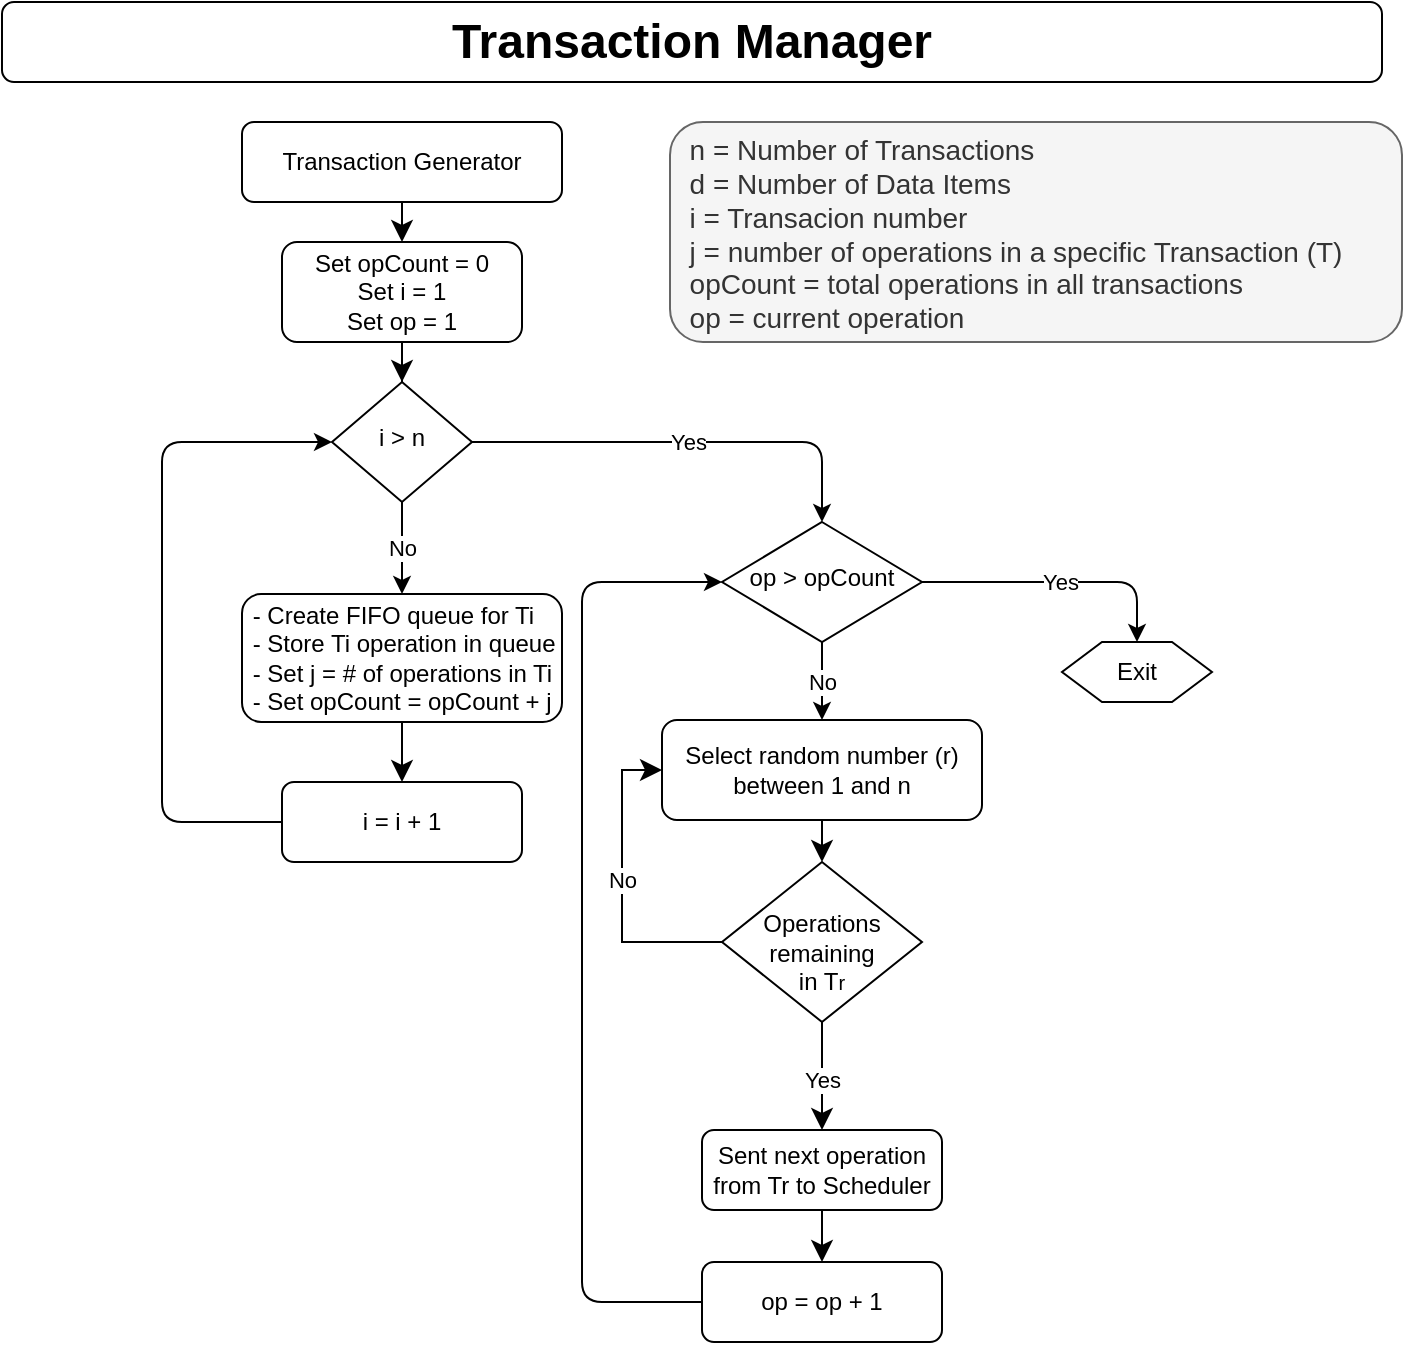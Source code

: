 <mxfile version="13.9.2" type="device"><diagram id="C5RBs43oDa-KdzZeNtuy" name="Page-1"><mxGraphModel dx="910" dy="466" grid="1" gridSize="10" guides="1" tooltips="1" connect="1" arrows="1" fold="1" page="1" pageScale="1" pageWidth="827" pageHeight="1169" math="0" shadow="0"><root><mxCell id="WIyWlLk6GJQsqaUBKTNV-0"/><mxCell id="WIyWlLk6GJQsqaUBKTNV-1" parent="WIyWlLk6GJQsqaUBKTNV-0"/><mxCell id="WIyWlLk6GJQsqaUBKTNV-2" value="" style="rounded=0;html=1;jettySize=auto;orthogonalLoop=1;fontSize=11;endArrow=classic;endFill=1;endSize=8;strokeWidth=1;shadow=0;labelBackgroundColor=none;edgeStyle=orthogonalEdgeStyle;entryX=0.5;entryY=0;entryDx=0;entryDy=0;exitX=0.5;exitY=1;exitDx=0;exitDy=0;" parent="WIyWlLk6GJQsqaUBKTNV-1" source="WIyWlLk6GJQsqaUBKTNV-3" target="jcFwn0k5lUS_TI383dsa-9" edge="1"><mxGeometry relative="1" as="geometry"><mxPoint x="280" y="150" as="sourcePoint"/></mxGeometry></mxCell><mxCell id="WIyWlLk6GJQsqaUBKTNV-3" value="Transaction Generator" style="rounded=1;whiteSpace=wrap;html=1;fontSize=12;glass=0;strokeWidth=1;shadow=0;" parent="WIyWlLk6GJQsqaUBKTNV-1" vertex="1"><mxGeometry x="200" y="100" width="160" height="40" as="geometry"/></mxCell><mxCell id="WIyWlLk6GJQsqaUBKTNV-4" value="Yes" style="rounded=0;html=1;jettySize=auto;orthogonalLoop=1;fontSize=11;endArrow=classic;endFill=1;endSize=8;strokeWidth=1;shadow=0;labelBackgroundColor=#ffffff;edgeStyle=orthogonalEdgeStyle;" parent="WIyWlLk6GJQsqaUBKTNV-1" source="WIyWlLk6GJQsqaUBKTNV-6" target="WIyWlLk6GJQsqaUBKTNV-7" edge="1"><mxGeometry x="0.074" relative="1" as="geometry"><mxPoint as="offset"/><mxPoint x="660" y="439" as="targetPoint"/></mxGeometry></mxCell><mxCell id="WIyWlLk6GJQsqaUBKTNV-5" value="No" style="edgeStyle=orthogonalEdgeStyle;rounded=0;html=1;jettySize=auto;orthogonalLoop=1;fontSize=11;endArrow=classic;endFill=1;endSize=8;strokeWidth=1;shadow=0;labelBackgroundColor=#ffffff;exitX=0;exitY=0.5;exitDx=0;exitDy=0;entryX=0;entryY=0.5;entryDx=0;entryDy=0;" parent="WIyWlLk6GJQsqaUBKTNV-1" source="WIyWlLk6GJQsqaUBKTNV-6" target="jcFwn0k5lUS_TI383dsa-4" edge="1"><mxGeometry x="0.038" relative="1" as="geometry"><mxPoint as="offset"/><mxPoint x="474" y="669" as="sourcePoint"/><mxPoint x="390" y="599" as="targetPoint"/></mxGeometry></mxCell><mxCell id="WIyWlLk6GJQsqaUBKTNV-6" value="&lt;br&gt;Operations remaining &lt;br&gt;in T&lt;span style=&quot;font-size: 10px&quot;&gt;r&lt;/span&gt;" style="rhombus;whiteSpace=wrap;html=1;shadow=0;fontFamily=Helvetica;fontSize=12;align=center;strokeWidth=1;spacing=6;spacingTop=-4;" parent="WIyWlLk6GJQsqaUBKTNV-1" vertex="1"><mxGeometry x="440" y="470" width="100" height="80" as="geometry"/></mxCell><mxCell id="WIyWlLk6GJQsqaUBKTNV-7" value="Sent next operation from Tr to Scheduler" style="rounded=1;whiteSpace=wrap;html=1;fontSize=12;glass=0;strokeWidth=1;shadow=0;" parent="WIyWlLk6GJQsqaUBKTNV-1" vertex="1"><mxGeometry x="430" y="604" width="120" height="40" as="geometry"/></mxCell><mxCell id="MxyfuENbYduMKJOF5cX6-17" value="Transaction Manager" style="rounded=1;whiteSpace=wrap;html=1;fontSize=24;glass=0;strokeWidth=1;shadow=0;fontStyle=1" parent="WIyWlLk6GJQsqaUBKTNV-1" vertex="1"><mxGeometry x="80" y="40" width="690" height="40" as="geometry"/></mxCell><mxCell id="MxyfuENbYduMKJOF5cX6-45" value="&amp;nbsp; n = Number of Transactions&lt;br&gt;&amp;nbsp; d = Number of Data Items&lt;br&gt;&amp;nbsp; i = Transacion number&lt;br&gt;&amp;nbsp; j = number of operations in a specific Transaction (T)&lt;br&gt;&amp;nbsp; opCount = total operations in all transactions&lt;br&gt;&amp;nbsp; op = current operation" style="text;html=1;align=left;verticalAlign=middle;whiteSpace=wrap;rounded=1;fontSize=14;labelBorderColor=none;spacingTop=2;spacingLeft=0;spacingBottom=0;spacingRight=0;spacing=2;perimeterSpacing=0;strokeWidth=1;labelPadding=-1;fillColor=#f5f5f5;strokeColor=#666666;fontColor=#333333;" parent="WIyWlLk6GJQsqaUBKTNV-1" vertex="1"><mxGeometry x="414" y="100" width="366" height="110" as="geometry"/></mxCell><mxCell id="jcFwn0k5lUS_TI383dsa-4" value="Select random number (r) between 1 and n" style="rounded=1;whiteSpace=wrap;html=1;fontSize=12;glass=0;strokeWidth=1;shadow=0;" vertex="1" parent="WIyWlLk6GJQsqaUBKTNV-1"><mxGeometry x="410" y="399" width="160" height="50" as="geometry"/></mxCell><mxCell id="jcFwn0k5lUS_TI383dsa-6" value="" style="rounded=0;html=1;jettySize=auto;orthogonalLoop=1;fontSize=11;endArrow=classic;endFill=1;endSize=8;strokeWidth=1;shadow=0;labelBackgroundColor=none;edgeStyle=orthogonalEdgeStyle;entryX=0.5;entryY=0;entryDx=0;entryDy=0;exitX=0.5;exitY=1;exitDx=0;exitDy=0;" edge="1" parent="WIyWlLk6GJQsqaUBKTNV-1" source="jcFwn0k5lUS_TI383dsa-4" target="WIyWlLk6GJQsqaUBKTNV-6"><mxGeometry relative="1" as="geometry"><mxPoint x="540" y="459" as="sourcePoint"/><mxPoint x="500" y="409" as="targetPoint"/></mxGeometry></mxCell><mxCell id="jcFwn0k5lUS_TI383dsa-9" value="Set opCount = 0&lt;br&gt;Set i = 1&lt;br&gt;Set op = 1" style="rounded=1;whiteSpace=wrap;html=1;fontSize=12;glass=0;strokeWidth=1;shadow=0;" vertex="1" parent="WIyWlLk6GJQsqaUBKTNV-1"><mxGeometry x="220" y="160" width="120" height="50" as="geometry"/></mxCell><mxCell id="jcFwn0k5lUS_TI383dsa-12" value="No" style="edgeStyle=orthogonalEdgeStyle;rounded=0;orthogonalLoop=1;jettySize=auto;html=1;exitX=0.5;exitY=1;exitDx=0;exitDy=0;entryX=0.5;entryY=0;entryDx=0;entryDy=0;" edge="1" parent="WIyWlLk6GJQsqaUBKTNV-1" source="jcFwn0k5lUS_TI383dsa-10" target="jcFwn0k5lUS_TI383dsa-16"><mxGeometry relative="1" as="geometry"/></mxCell><mxCell id="jcFwn0k5lUS_TI383dsa-10" value="i &amp;gt; n" style="rhombus;whiteSpace=wrap;html=1;shadow=0;fontFamily=Helvetica;fontSize=12;align=center;strokeWidth=1;spacing=6;spacingTop=-4;" vertex="1" parent="WIyWlLk6GJQsqaUBKTNV-1"><mxGeometry x="245" y="230" width="70" height="60" as="geometry"/></mxCell><mxCell id="jcFwn0k5lUS_TI383dsa-13" value="" style="rounded=0;html=1;jettySize=auto;orthogonalLoop=1;fontSize=11;endArrow=classic;endFill=1;endSize=8;strokeWidth=1;shadow=0;labelBackgroundColor=none;edgeStyle=orthogonalEdgeStyle;entryX=0.5;entryY=0;entryDx=0;entryDy=0;" edge="1" parent="WIyWlLk6GJQsqaUBKTNV-1" source="jcFwn0k5lUS_TI383dsa-9" target="jcFwn0k5lUS_TI383dsa-10"><mxGeometry relative="1" as="geometry"><mxPoint x="350" y="220" as="sourcePoint"/><mxPoint x="290" y="170" as="targetPoint"/></mxGeometry></mxCell><mxCell id="jcFwn0k5lUS_TI383dsa-16" value="&amp;nbsp;- Create FIFO queue for Ti&lt;br&gt;&amp;nbsp;- Store Ti operation in queue&lt;br&gt;&amp;nbsp;- Set j = # of operations in Ti&lt;br&gt;&lt;div&gt;&lt;span&gt;&amp;nbsp;- Set opCount = opCount + j&lt;/span&gt;&lt;/div&gt;" style="rounded=1;whiteSpace=wrap;html=1;fontSize=12;glass=0;strokeWidth=1;shadow=0;align=left;" vertex="1" parent="WIyWlLk6GJQsqaUBKTNV-1"><mxGeometry x="200" y="336" width="160" height="64" as="geometry"/></mxCell><mxCell id="jcFwn0k5lUS_TI383dsa-18" value="i = i + 1" style="rounded=1;whiteSpace=wrap;html=1;fontSize=12;glass=0;strokeWidth=1;shadow=0;" vertex="1" parent="WIyWlLk6GJQsqaUBKTNV-1"><mxGeometry x="220" y="430" width="120" height="40" as="geometry"/></mxCell><mxCell id="jcFwn0k5lUS_TI383dsa-19" value="" style="rounded=0;html=1;jettySize=auto;orthogonalLoop=1;fontSize=11;endArrow=classic;endFill=1;endSize=8;strokeWidth=1;shadow=0;labelBackgroundColor=none;edgeStyle=orthogonalEdgeStyle;entryX=0.5;entryY=0;entryDx=0;entryDy=0;" edge="1" parent="WIyWlLk6GJQsqaUBKTNV-1" target="jcFwn0k5lUS_TI383dsa-18"><mxGeometry relative="1" as="geometry"><mxPoint x="280" y="400" as="sourcePoint"/><mxPoint x="290" y="240" as="targetPoint"/></mxGeometry></mxCell><mxCell id="jcFwn0k5lUS_TI383dsa-20" value="" style="endArrow=classic;html=1;fontSize=24;exitX=0;exitY=0.5;exitDx=0;exitDy=0;entryX=0;entryY=0.5;entryDx=0;entryDy=0;" edge="1" parent="WIyWlLk6GJQsqaUBKTNV-1" source="jcFwn0k5lUS_TI383dsa-18" target="jcFwn0k5lUS_TI383dsa-10"><mxGeometry width="50" height="50" relative="1" as="geometry"><mxPoint x="70" y="465" as="sourcePoint"/><mxPoint x="60" y="205" as="targetPoint"/><Array as="points"><mxPoint x="160" y="450"/><mxPoint x="160" y="260"/></Array></mxGeometry></mxCell><mxCell id="jcFwn0k5lUS_TI383dsa-22" value="op &amp;gt; opCount" style="rhombus;whiteSpace=wrap;html=1;shadow=0;fontFamily=Helvetica;fontSize=12;align=center;strokeWidth=1;spacing=6;spacingTop=-4;" vertex="1" parent="WIyWlLk6GJQsqaUBKTNV-1"><mxGeometry x="440" y="300" width="100" height="60" as="geometry"/></mxCell><mxCell id="jcFwn0k5lUS_TI383dsa-27" value="" style="endArrow=classic;html=1;edgeStyle=orthogonalEdgeStyle;exitX=1;exitY=0.5;exitDx=0;exitDy=0;entryX=0.5;entryY=0;entryDx=0;entryDy=0;" edge="1" parent="WIyWlLk6GJQsqaUBKTNV-1" source="jcFwn0k5lUS_TI383dsa-10" target="jcFwn0k5lUS_TI383dsa-22"><mxGeometry relative="1" as="geometry"><mxPoint x="360" y="290" as="sourcePoint"/><mxPoint x="460" y="290" as="targetPoint"/></mxGeometry></mxCell><mxCell id="jcFwn0k5lUS_TI383dsa-28" value="Yes" style="edgeLabel;resizable=0;html=1;align=center;verticalAlign=middle;" connectable="0" vertex="1" parent="jcFwn0k5lUS_TI383dsa-27"><mxGeometry relative="1" as="geometry"/></mxCell><mxCell id="jcFwn0k5lUS_TI383dsa-29" value="No" style="edgeStyle=orthogonalEdgeStyle;rounded=0;orthogonalLoop=1;jettySize=auto;html=1;exitX=0.5;exitY=1;exitDx=0;exitDy=0;entryX=0.5;entryY=0;entryDx=0;entryDy=0;" edge="1" parent="WIyWlLk6GJQsqaUBKTNV-1" source="jcFwn0k5lUS_TI383dsa-22" target="jcFwn0k5lUS_TI383dsa-4"><mxGeometry relative="1" as="geometry"><mxPoint x="490" y="379" as="sourcePoint"/><mxPoint x="290" y="365" as="targetPoint"/></mxGeometry></mxCell><mxCell id="jcFwn0k5lUS_TI383dsa-30" value="op = op + 1" style="rounded=1;whiteSpace=wrap;html=1;fontSize=12;glass=0;strokeWidth=1;shadow=0;" vertex="1" parent="WIyWlLk6GJQsqaUBKTNV-1"><mxGeometry x="430" y="670" width="120" height="40" as="geometry"/></mxCell><mxCell id="jcFwn0k5lUS_TI383dsa-31" value="" style="rounded=0;html=1;jettySize=auto;orthogonalLoop=1;fontSize=11;endArrow=classic;endFill=1;endSize=8;strokeWidth=1;shadow=0;labelBackgroundColor=none;edgeStyle=orthogonalEdgeStyle;entryX=0.5;entryY=0;entryDx=0;entryDy=0;exitX=0.5;exitY=1;exitDx=0;exitDy=0;" edge="1" parent="WIyWlLk6GJQsqaUBKTNV-1" source="WIyWlLk6GJQsqaUBKTNV-7" target="jcFwn0k5lUS_TI383dsa-30"><mxGeometry relative="1" as="geometry"><mxPoint x="290" y="410" as="sourcePoint"/><mxPoint x="290" y="440" as="targetPoint"/></mxGeometry></mxCell><mxCell id="jcFwn0k5lUS_TI383dsa-32" value="" style="endArrow=classic;html=1;fontSize=24;exitX=0;exitY=0.5;exitDx=0;exitDy=0;entryX=0;entryY=0.5;entryDx=0;entryDy=0;" edge="1" parent="WIyWlLk6GJQsqaUBKTNV-1" source="jcFwn0k5lUS_TI383dsa-30" target="jcFwn0k5lUS_TI383dsa-22"><mxGeometry width="50" height="50" relative="1" as="geometry"><mxPoint x="335" y="680" as="sourcePoint"/><mxPoint x="360" y="490" as="targetPoint"/><Array as="points"><mxPoint x="370" y="690"/><mxPoint x="370" y="330"/></Array></mxGeometry></mxCell><mxCell id="jcFwn0k5lUS_TI383dsa-33" value="Exit" style="shape=hexagon;perimeter=hexagonPerimeter2;whiteSpace=wrap;html=1;fixedSize=1;align=center;" vertex="1" parent="WIyWlLk6GJQsqaUBKTNV-1"><mxGeometry x="610" y="360" width="75" height="30" as="geometry"/></mxCell><mxCell id="jcFwn0k5lUS_TI383dsa-34" value="" style="endArrow=classic;html=1;edgeStyle=orthogonalEdgeStyle;exitX=1;exitY=0.5;exitDx=0;exitDy=0;entryX=0.5;entryY=0;entryDx=0;entryDy=0;" edge="1" parent="WIyWlLk6GJQsqaUBKTNV-1" source="jcFwn0k5lUS_TI383dsa-22" target="jcFwn0k5lUS_TI383dsa-33"><mxGeometry relative="1" as="geometry"><mxPoint x="325" y="270" as="sourcePoint"/><mxPoint x="500" y="310" as="targetPoint"/></mxGeometry></mxCell><mxCell id="jcFwn0k5lUS_TI383dsa-35" value="Yes" style="edgeLabel;resizable=0;html=1;align=center;verticalAlign=middle;" connectable="0" vertex="1" parent="jcFwn0k5lUS_TI383dsa-34"><mxGeometry relative="1" as="geometry"/></mxCell></root></mxGraphModel></diagram></mxfile>